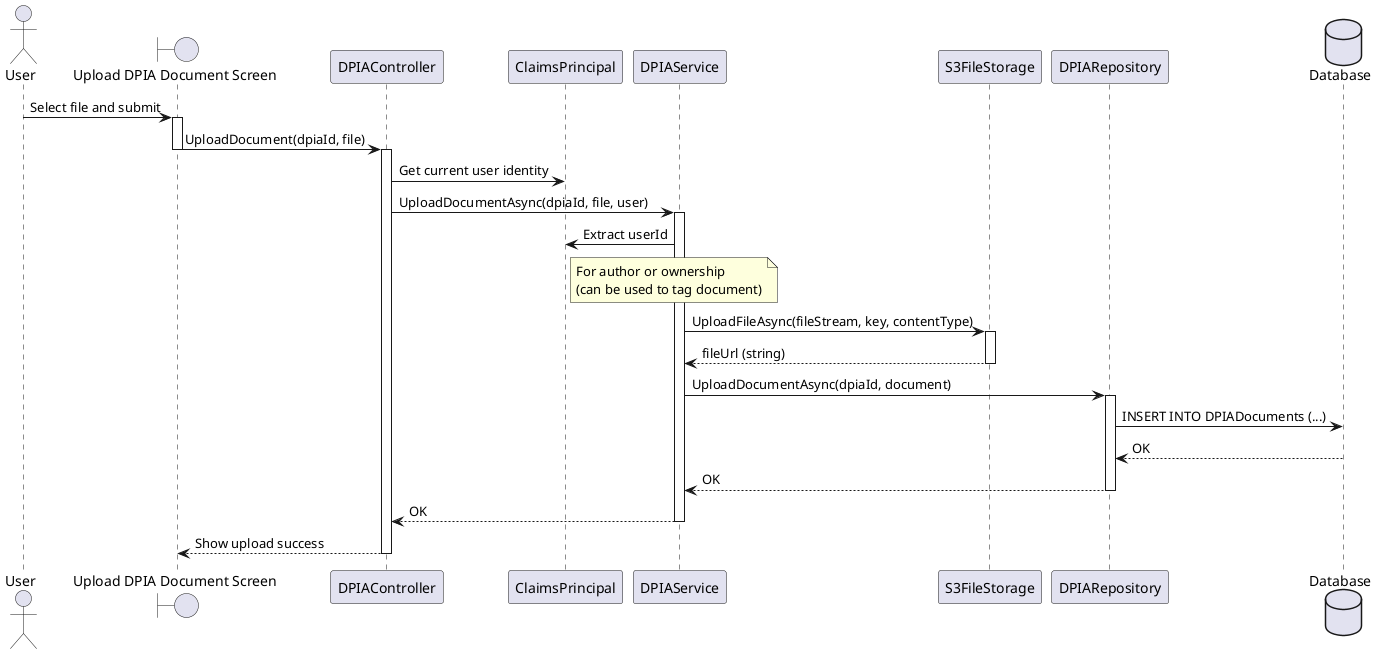 @startuml
actor User
boundary "Upload DPIA Document Screen" as Screen
participant "DPIAController" as Controller
participant "ClaimsPrincipal" as Principal
participant "DPIAService" as Service
participant "S3FileStorage" as S3
participant "DPIARepository" as Repo
database "Database" as DB

User -> Screen : Select file and submit
activate Screen
Screen -> Controller : UploadDocument(dpiaId, file)
deactivate Screen
activate Controller

Controller -> Principal : Get current user identity
Controller -> Service : UploadDocumentAsync(dpiaId, file, user)
activate Service

Service -> Principal : Extract userId
note right of Principal : For author or ownership\n(can be used to tag document)

Service -> S3 : UploadFileAsync(fileStream, key, contentType)
activate S3
S3 --> Service : fileUrl (string)
deactivate S3

Service -> Repo : UploadDocumentAsync(dpiaId, document)
activate Repo
Repo -> DB : INSERT INTO DPIADocuments (...)
DB --> Repo : OK
Repo --> Service : OK
deactivate Repo

Service --> Controller : OK
deactivate Service
Controller --> Screen : Show upload success
deactivate Controller
@enduml
